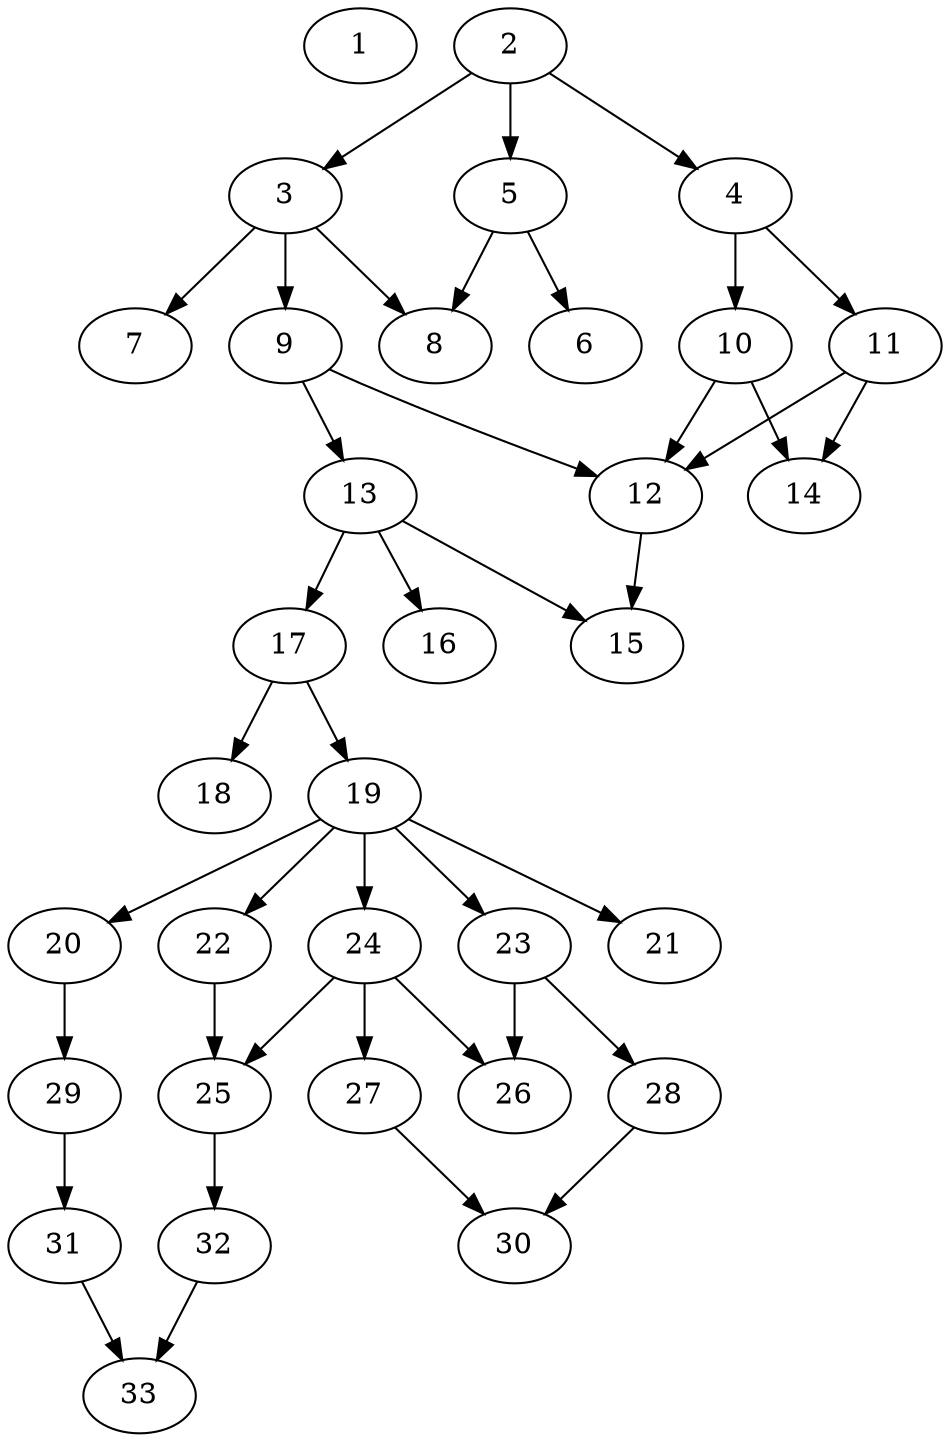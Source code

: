 // DAG (tier=2-normal, mode=data, n=33, ccr=0.424, fat=0.509, density=0.403, regular=0.580, jump=0.124, mindata=2097152, maxdata=16777216)
// DAG automatically generated by daggen at Sun Aug 24 16:33:34 2025
// /home/ermia/Project/Environments/daggen/bin/daggen --dot --ccr 0.424 --fat 0.509 --regular 0.580 --density 0.403 --jump 0.124 --mindata 2097152 --maxdata 16777216 -n 33 
digraph G {
  1 [size="3892635029057974272", alpha="0.19", expect_size="1946317514528987136"]
  2 [size="60796128605291016", alpha="0.17", expect_size="30398064302645508"]
  2 -> 3 [size ="1825046528000000"]
  2 -> 4 [size ="1825046528000000"]
  2 -> 5 [size ="1825046528000000"]
  3 [size="46353082904517541888", alpha="0.15", expect_size="23176541452258770944"]
  3 -> 7 [size ="103230746918912"]
  3 -> 8 [size ="103230746918912"]
  3 -> 9 [size ="103230746918912"]
  4 [size="92928196339340640", alpha="0.14", expect_size="46464098169670320"]
  4 -> 10 [size ="1454552951816192"]
  4 -> 11 [size ="1454552951816192"]
  5 [size="417360598987396087808", alpha="0.20", expect_size="208680299493698043904"]
  5 -> 6 [size ="446784006520832"]
  5 -> 8 [size ="446784006520832"]
  6 [size="4912646926167027", alpha="0.01", expect_size="2456323463083513"]
  7 [size="12380459297765364", alpha="0.05", expect_size="6190229648882682"]
  8 [size="32100267674185544", alpha="0.11", expect_size="16050133837092772"]
  9 [size="339986580441045696", alpha="0.00", expect_size="169993290220522848"]
  9 -> 12 [size ="125440635174912"]
  9 -> 13 [size ="125440635174912"]
  10 [size="544003557797555863552", alpha="0.10", expect_size="272001778898777931776"]
  10 -> 12 [size ="533119392284672"]
  10 -> 14 [size ="533119392284672"]
  11 [size="246244766111984779264", alpha="0.01", expect_size="123122383055992389632"]
  11 -> 12 [size ="314292964425728"]
  11 -> 14 [size ="314292964425728"]
  12 [size="1885523309718678528", alpha="0.04", expect_size="942761654859339264"]
  12 -> 15 [size ="1619597144883200"]
  13 [size="1676850982362114816", alpha="0.20", expect_size="838425491181057408"]
  13 -> 15 [size ="1704607298355200"]
  13 -> 16 [size ="1704607298355200"]
  13 -> 17 [size ="1704607298355200"]
  14 [size="1078368150034236800", alpha="0.05", expect_size="539184075017118400"]
  15 [size="5358722610359183", alpha="0.01", expect_size="2679361305179591"]
  16 [size="714089320387321856", alpha="0.10", expect_size="357044660193660928"]
  17 [size="438820759423485476864", alpha="0.16", expect_size="219410379711742738432"]
  17 -> 18 [size ="461971052822528"]
  17 -> 19 [size ="461971052822528"]
  18 [size="446852124107293589504", alpha="0.13", expect_size="223426062053646794752"]
  19 [size="179619989421031424000", alpha="0.01", expect_size="89809994710515712000"]
  19 -> 20 [size ="254678977740800"]
  19 -> 21 [size ="254678977740800"]
  19 -> 22 [size ="254678977740800"]
  19 -> 23 [size ="254678977740800"]
  19 -> 24 [size ="254678977740800"]
  20 [size="3178867720994890448896", alpha="0.14", expect_size="1589433860497445224448"]
  20 -> 29 [size ="1729570587803648"]
  21 [size="41742523739491736", alpha="0.08", expect_size="20871261869745868"]
  22 [size="53123151435762496", alpha="0.19", expect_size="26561575717881248"]
  22 -> 25 [size ="1056781535019008"]
  23 [size="1310018671976495360", alpha="0.05", expect_size="655009335988247680"]
  23 -> 26 [size ="1756414292787200"]
  23 -> 28 [size ="1756414292787200"]
  24 [size="35274994236397224", alpha="0.19", expect_size="17637497118198612"]
  24 -> 25 [size ="828157741498368"]
  24 -> 26 [size ="828157741498368"]
  24 -> 27 [size ="828157741498368"]
  25 [size="1401110246271473920", alpha="0.01", expect_size="700555123135736960"]
  25 -> 32 [size ="1148120264081408"]
  26 [size="558155381412452864", alpha="0.20", expect_size="279077690706226432"]
  27 [size="1363976157136200960", alpha="0.09", expect_size="681988078568100480"]
  27 -> 30 [size ="902432892649472"]
  28 [size="2356408780028147200", alpha="0.13", expect_size="1178204390014073600"]
  28 -> 30 [size ="1970883182723072"]
  29 [size="3604591816522632192", alpha="0.08", expect_size="1802295908261316096"]
  29 -> 31 [size ="1360039050739712"]
  30 [size="2173653629170371840", alpha="0.10", expect_size="1086826814585185920"]
  31 [size="2963427187215451553792", alpha="0.08", expect_size="1481713593607725776896"]
  31 -> 33 [size ="1650515070943232"]
  32 [size="4665526454382355283968", alpha="0.13", expect_size="2332763227191177641984"]
  32 -> 33 [size ="2233694412603392"]
  33 [size="3071185583637266432000", alpha="0.12", expect_size="1535592791818633216000"]
}